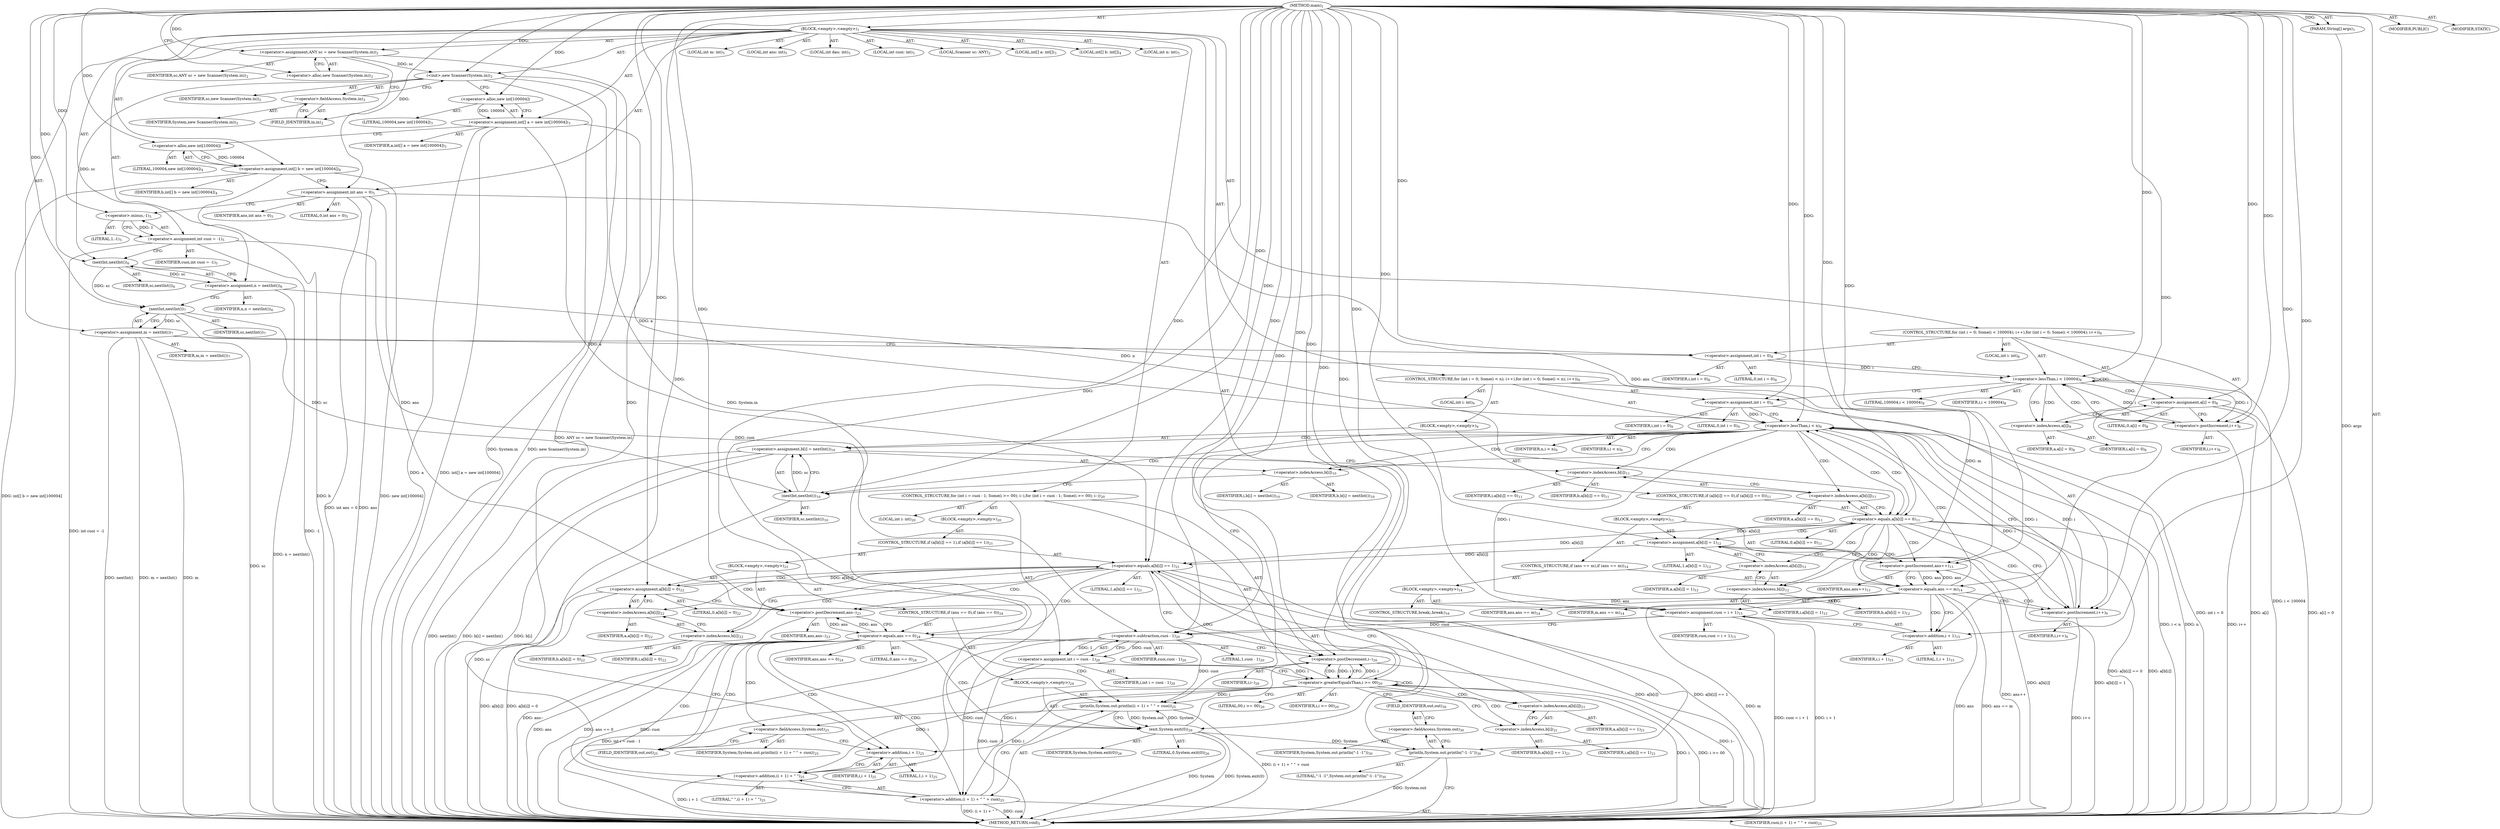 digraph "main" {  
"19" [label = <(METHOD,main)<SUB>1</SUB>> ]
"20" [label = <(PARAM,String[] args)<SUB>1</SUB>> ]
"21" [label = <(BLOCK,&lt;empty&gt;,&lt;empty&gt;)<SUB>1</SUB>> ]
"4" [label = <(LOCAL,Scanner sc: ANY)<SUB>2</SUB>> ]
"22" [label = <(&lt;operator&gt;.assignment,ANY sc = new Scanner(System.in))<SUB>2</SUB>> ]
"23" [label = <(IDENTIFIER,sc,ANY sc = new Scanner(System.in))<SUB>2</SUB>> ]
"24" [label = <(&lt;operator&gt;.alloc,new Scanner(System.in))<SUB>2</SUB>> ]
"25" [label = <(&lt;init&gt;,new Scanner(System.in))<SUB>2</SUB>> ]
"3" [label = <(IDENTIFIER,sc,new Scanner(System.in))<SUB>2</SUB>> ]
"26" [label = <(&lt;operator&gt;.fieldAccess,System.in)<SUB>2</SUB>> ]
"27" [label = <(IDENTIFIER,System,new Scanner(System.in))<SUB>2</SUB>> ]
"28" [label = <(FIELD_IDENTIFIER,in,in)<SUB>2</SUB>> ]
"29" [label = <(LOCAL,int[] a: int[])<SUB>3</SUB>> ]
"30" [label = <(&lt;operator&gt;.assignment,int[] a = new int[100004])<SUB>3</SUB>> ]
"31" [label = <(IDENTIFIER,a,int[] a = new int[100004])<SUB>3</SUB>> ]
"32" [label = <(&lt;operator&gt;.alloc,new int[100004])> ]
"33" [label = <(LITERAL,100004,new int[100004])<SUB>3</SUB>> ]
"34" [label = <(LOCAL,int[] b: int[])<SUB>4</SUB>> ]
"35" [label = <(&lt;operator&gt;.assignment,int[] b = new int[100004])<SUB>4</SUB>> ]
"36" [label = <(IDENTIFIER,b,int[] b = new int[100004])<SUB>4</SUB>> ]
"37" [label = <(&lt;operator&gt;.alloc,new int[100004])> ]
"38" [label = <(LITERAL,100004,new int[100004])<SUB>4</SUB>> ]
"39" [label = <(LOCAL,int n: int)<SUB>5</SUB>> ]
"40" [label = <(LOCAL,int m: int)<SUB>5</SUB>> ]
"41" [label = <(LOCAL,int ans: int)<SUB>5</SUB>> ]
"42" [label = <(LOCAL,int dau: int)<SUB>5</SUB>> ]
"43" [label = <(LOCAL,int cuoi: int)<SUB>5</SUB>> ]
"44" [label = <(&lt;operator&gt;.assignment,int ans = 0)<SUB>5</SUB>> ]
"45" [label = <(IDENTIFIER,ans,int ans = 0)<SUB>5</SUB>> ]
"46" [label = <(LITERAL,0,int ans = 0)<SUB>5</SUB>> ]
"47" [label = <(&lt;operator&gt;.assignment,int cuoi = -1)<SUB>5</SUB>> ]
"48" [label = <(IDENTIFIER,cuoi,int cuoi = -1)<SUB>5</SUB>> ]
"49" [label = <(&lt;operator&gt;.minus,-1)<SUB>5</SUB>> ]
"50" [label = <(LITERAL,1,-1)<SUB>5</SUB>> ]
"51" [label = <(&lt;operator&gt;.assignment,n = nextInt())<SUB>6</SUB>> ]
"52" [label = <(IDENTIFIER,n,n = nextInt())<SUB>6</SUB>> ]
"53" [label = <(nextInt,nextInt())<SUB>6</SUB>> ]
"54" [label = <(IDENTIFIER,sc,nextInt())<SUB>6</SUB>> ]
"55" [label = <(&lt;operator&gt;.assignment,m = nextInt())<SUB>7</SUB>> ]
"56" [label = <(IDENTIFIER,m,m = nextInt())<SUB>7</SUB>> ]
"57" [label = <(nextInt,nextInt())<SUB>7</SUB>> ]
"58" [label = <(IDENTIFIER,sc,nextInt())<SUB>7</SUB>> ]
"59" [label = <(CONTROL_STRUCTURE,for (int i = 0; Some(i &lt; 100004); i++),for (int i = 0; Some(i &lt; 100004); i++))<SUB>8</SUB>> ]
"60" [label = <(LOCAL,int i: int)<SUB>8</SUB>> ]
"61" [label = <(&lt;operator&gt;.assignment,int i = 0)<SUB>8</SUB>> ]
"62" [label = <(IDENTIFIER,i,int i = 0)<SUB>8</SUB>> ]
"63" [label = <(LITERAL,0,int i = 0)<SUB>8</SUB>> ]
"64" [label = <(&lt;operator&gt;.lessThan,i &lt; 100004)<SUB>8</SUB>> ]
"65" [label = <(IDENTIFIER,i,i &lt; 100004)<SUB>8</SUB>> ]
"66" [label = <(LITERAL,100004,i &lt; 100004)<SUB>8</SUB>> ]
"67" [label = <(&lt;operator&gt;.postIncrement,i++)<SUB>8</SUB>> ]
"68" [label = <(IDENTIFIER,i,i++)<SUB>8</SUB>> ]
"69" [label = <(&lt;operator&gt;.assignment,a[i] = 0)<SUB>8</SUB>> ]
"70" [label = <(&lt;operator&gt;.indexAccess,a[i])<SUB>8</SUB>> ]
"71" [label = <(IDENTIFIER,a,a[i] = 0)<SUB>8</SUB>> ]
"72" [label = <(IDENTIFIER,i,a[i] = 0)<SUB>8</SUB>> ]
"73" [label = <(LITERAL,0,a[i] = 0)<SUB>8</SUB>> ]
"74" [label = <(CONTROL_STRUCTURE,for (int i = 0; Some(i &lt; n); i++),for (int i = 0; Some(i &lt; n); i++))<SUB>9</SUB>> ]
"75" [label = <(LOCAL,int i: int)<SUB>9</SUB>> ]
"76" [label = <(&lt;operator&gt;.assignment,int i = 0)<SUB>9</SUB>> ]
"77" [label = <(IDENTIFIER,i,int i = 0)<SUB>9</SUB>> ]
"78" [label = <(LITERAL,0,int i = 0)<SUB>9</SUB>> ]
"79" [label = <(&lt;operator&gt;.lessThan,i &lt; n)<SUB>9</SUB>> ]
"80" [label = <(IDENTIFIER,i,i &lt; n)<SUB>9</SUB>> ]
"81" [label = <(IDENTIFIER,n,i &lt; n)<SUB>9</SUB>> ]
"82" [label = <(&lt;operator&gt;.postIncrement,i++)<SUB>9</SUB>> ]
"83" [label = <(IDENTIFIER,i,i++)<SUB>9</SUB>> ]
"84" [label = <(BLOCK,&lt;empty&gt;,&lt;empty&gt;)<SUB>9</SUB>> ]
"85" [label = <(&lt;operator&gt;.assignment,b[i] = nextInt())<SUB>10</SUB>> ]
"86" [label = <(&lt;operator&gt;.indexAccess,b[i])<SUB>10</SUB>> ]
"87" [label = <(IDENTIFIER,b,b[i] = nextInt())<SUB>10</SUB>> ]
"88" [label = <(IDENTIFIER,i,b[i] = nextInt())<SUB>10</SUB>> ]
"89" [label = <(nextInt,nextInt())<SUB>10</SUB>> ]
"90" [label = <(IDENTIFIER,sc,nextInt())<SUB>10</SUB>> ]
"91" [label = <(CONTROL_STRUCTURE,if (a[b[i]] == 0),if (a[b[i]] == 0))<SUB>11</SUB>> ]
"92" [label = <(&lt;operator&gt;.equals,a[b[i]] == 0)<SUB>11</SUB>> ]
"93" [label = <(&lt;operator&gt;.indexAccess,a[b[i]])<SUB>11</SUB>> ]
"94" [label = <(IDENTIFIER,a,a[b[i]] == 0)<SUB>11</SUB>> ]
"95" [label = <(&lt;operator&gt;.indexAccess,b[i])<SUB>11</SUB>> ]
"96" [label = <(IDENTIFIER,b,a[b[i]] == 0)<SUB>11</SUB>> ]
"97" [label = <(IDENTIFIER,i,a[b[i]] == 0)<SUB>11</SUB>> ]
"98" [label = <(LITERAL,0,a[b[i]] == 0)<SUB>11</SUB>> ]
"99" [label = <(BLOCK,&lt;empty&gt;,&lt;empty&gt;)<SUB>11</SUB>> ]
"100" [label = <(&lt;operator&gt;.assignment,a[b[i]] = 1)<SUB>12</SUB>> ]
"101" [label = <(&lt;operator&gt;.indexAccess,a[b[i]])<SUB>12</SUB>> ]
"102" [label = <(IDENTIFIER,a,a[b[i]] = 1)<SUB>12</SUB>> ]
"103" [label = <(&lt;operator&gt;.indexAccess,b[i])<SUB>12</SUB>> ]
"104" [label = <(IDENTIFIER,b,a[b[i]] = 1)<SUB>12</SUB>> ]
"105" [label = <(IDENTIFIER,i,a[b[i]] = 1)<SUB>12</SUB>> ]
"106" [label = <(LITERAL,1,a[b[i]] = 1)<SUB>12</SUB>> ]
"107" [label = <(&lt;operator&gt;.postIncrement,ans++)<SUB>13</SUB>> ]
"108" [label = <(IDENTIFIER,ans,ans++)<SUB>13</SUB>> ]
"109" [label = <(CONTROL_STRUCTURE,if (ans == m),if (ans == m))<SUB>14</SUB>> ]
"110" [label = <(&lt;operator&gt;.equals,ans == m)<SUB>14</SUB>> ]
"111" [label = <(IDENTIFIER,ans,ans == m)<SUB>14</SUB>> ]
"112" [label = <(IDENTIFIER,m,ans == m)<SUB>14</SUB>> ]
"113" [label = <(BLOCK,&lt;empty&gt;,&lt;empty&gt;)<SUB>14</SUB>> ]
"114" [label = <(&lt;operator&gt;.assignment,cuoi = i + 1)<SUB>15</SUB>> ]
"115" [label = <(IDENTIFIER,cuoi,cuoi = i + 1)<SUB>15</SUB>> ]
"116" [label = <(&lt;operator&gt;.addition,i + 1)<SUB>15</SUB>> ]
"117" [label = <(IDENTIFIER,i,i + 1)<SUB>15</SUB>> ]
"118" [label = <(LITERAL,1,i + 1)<SUB>15</SUB>> ]
"119" [label = <(CONTROL_STRUCTURE,break;,break;)<SUB>16</SUB>> ]
"120" [label = <(CONTROL_STRUCTURE,for (int i = cuoi - 1; Some(i &gt;= 00); i--),for (int i = cuoi - 1; Some(i &gt;= 00); i--))<SUB>20</SUB>> ]
"121" [label = <(LOCAL,int i: int)<SUB>20</SUB>> ]
"122" [label = <(&lt;operator&gt;.assignment,int i = cuoi - 1)<SUB>20</SUB>> ]
"123" [label = <(IDENTIFIER,i,int i = cuoi - 1)<SUB>20</SUB>> ]
"124" [label = <(&lt;operator&gt;.subtraction,cuoi - 1)<SUB>20</SUB>> ]
"125" [label = <(IDENTIFIER,cuoi,cuoi - 1)<SUB>20</SUB>> ]
"126" [label = <(LITERAL,1,cuoi - 1)<SUB>20</SUB>> ]
"127" [label = <(&lt;operator&gt;.greaterEqualsThan,i &gt;= 00)<SUB>20</SUB>> ]
"128" [label = <(IDENTIFIER,i,i &gt;= 00)<SUB>20</SUB>> ]
"129" [label = <(LITERAL,00,i &gt;= 00)<SUB>20</SUB>> ]
"130" [label = <(&lt;operator&gt;.postDecrement,i--)<SUB>20</SUB>> ]
"131" [label = <(IDENTIFIER,i,i--)<SUB>20</SUB>> ]
"132" [label = <(BLOCK,&lt;empty&gt;,&lt;empty&gt;)<SUB>20</SUB>> ]
"133" [label = <(CONTROL_STRUCTURE,if (a[b[i]] == 1),if (a[b[i]] == 1))<SUB>21</SUB>> ]
"134" [label = <(&lt;operator&gt;.equals,a[b[i]] == 1)<SUB>21</SUB>> ]
"135" [label = <(&lt;operator&gt;.indexAccess,a[b[i]])<SUB>21</SUB>> ]
"136" [label = <(IDENTIFIER,a,a[b[i]] == 1)<SUB>21</SUB>> ]
"137" [label = <(&lt;operator&gt;.indexAccess,b[i])<SUB>21</SUB>> ]
"138" [label = <(IDENTIFIER,b,a[b[i]] == 1)<SUB>21</SUB>> ]
"139" [label = <(IDENTIFIER,i,a[b[i]] == 1)<SUB>21</SUB>> ]
"140" [label = <(LITERAL,1,a[b[i]] == 1)<SUB>21</SUB>> ]
"141" [label = <(BLOCK,&lt;empty&gt;,&lt;empty&gt;)<SUB>21</SUB>> ]
"142" [label = <(&lt;operator&gt;.assignment,a[b[i]] = 0)<SUB>22</SUB>> ]
"143" [label = <(&lt;operator&gt;.indexAccess,a[b[i]])<SUB>22</SUB>> ]
"144" [label = <(IDENTIFIER,a,a[b[i]] = 0)<SUB>22</SUB>> ]
"145" [label = <(&lt;operator&gt;.indexAccess,b[i])<SUB>22</SUB>> ]
"146" [label = <(IDENTIFIER,b,a[b[i]] = 0)<SUB>22</SUB>> ]
"147" [label = <(IDENTIFIER,i,a[b[i]] = 0)<SUB>22</SUB>> ]
"148" [label = <(LITERAL,0,a[b[i]] = 0)<SUB>22</SUB>> ]
"149" [label = <(&lt;operator&gt;.postDecrement,ans--)<SUB>23</SUB>> ]
"150" [label = <(IDENTIFIER,ans,ans--)<SUB>23</SUB>> ]
"151" [label = <(CONTROL_STRUCTURE,if (ans == 0),if (ans == 0))<SUB>24</SUB>> ]
"152" [label = <(&lt;operator&gt;.equals,ans == 0)<SUB>24</SUB>> ]
"153" [label = <(IDENTIFIER,ans,ans == 0)<SUB>24</SUB>> ]
"154" [label = <(LITERAL,0,ans == 0)<SUB>24</SUB>> ]
"155" [label = <(BLOCK,&lt;empty&gt;,&lt;empty&gt;)<SUB>24</SUB>> ]
"156" [label = <(println,System.out.println((i + 1) + &quot; &quot; + cuoi))<SUB>25</SUB>> ]
"157" [label = <(&lt;operator&gt;.fieldAccess,System.out)<SUB>25</SUB>> ]
"158" [label = <(IDENTIFIER,System,System.out.println((i + 1) + &quot; &quot; + cuoi))<SUB>25</SUB>> ]
"159" [label = <(FIELD_IDENTIFIER,out,out)<SUB>25</SUB>> ]
"160" [label = <(&lt;operator&gt;.addition,(i + 1) + &quot; &quot; + cuoi)<SUB>25</SUB>> ]
"161" [label = <(&lt;operator&gt;.addition,(i + 1) + &quot; &quot;)<SUB>25</SUB>> ]
"162" [label = <(&lt;operator&gt;.addition,i + 1)<SUB>25</SUB>> ]
"163" [label = <(IDENTIFIER,i,i + 1)<SUB>25</SUB>> ]
"164" [label = <(LITERAL,1,i + 1)<SUB>25</SUB>> ]
"165" [label = <(LITERAL,&quot; &quot;,(i + 1) + &quot; &quot;)<SUB>25</SUB>> ]
"166" [label = <(IDENTIFIER,cuoi,(i + 1) + &quot; &quot; + cuoi)<SUB>25</SUB>> ]
"167" [label = <(exit,System.exit(0))<SUB>26</SUB>> ]
"168" [label = <(IDENTIFIER,System,System.exit(0))<SUB>26</SUB>> ]
"169" [label = <(LITERAL,0,System.exit(0))<SUB>26</SUB>> ]
"170" [label = <(println,System.out.println(&quot;-1 -1&quot;))<SUB>30</SUB>> ]
"171" [label = <(&lt;operator&gt;.fieldAccess,System.out)<SUB>30</SUB>> ]
"172" [label = <(IDENTIFIER,System,System.out.println(&quot;-1 -1&quot;))<SUB>30</SUB>> ]
"173" [label = <(FIELD_IDENTIFIER,out,out)<SUB>30</SUB>> ]
"174" [label = <(LITERAL,&quot;-1 -1&quot;,System.out.println(&quot;-1 -1&quot;))<SUB>30</SUB>> ]
"175" [label = <(MODIFIER,PUBLIC)> ]
"176" [label = <(MODIFIER,STATIC)> ]
"177" [label = <(METHOD_RETURN,void)<SUB>1</SUB>> ]
  "19" -> "20"  [ label = "AST: "] 
  "19" -> "21"  [ label = "AST: "] 
  "19" -> "175"  [ label = "AST: "] 
  "19" -> "176"  [ label = "AST: "] 
  "19" -> "177"  [ label = "AST: "] 
  "21" -> "4"  [ label = "AST: "] 
  "21" -> "22"  [ label = "AST: "] 
  "21" -> "25"  [ label = "AST: "] 
  "21" -> "29"  [ label = "AST: "] 
  "21" -> "30"  [ label = "AST: "] 
  "21" -> "34"  [ label = "AST: "] 
  "21" -> "35"  [ label = "AST: "] 
  "21" -> "39"  [ label = "AST: "] 
  "21" -> "40"  [ label = "AST: "] 
  "21" -> "41"  [ label = "AST: "] 
  "21" -> "42"  [ label = "AST: "] 
  "21" -> "43"  [ label = "AST: "] 
  "21" -> "44"  [ label = "AST: "] 
  "21" -> "47"  [ label = "AST: "] 
  "21" -> "51"  [ label = "AST: "] 
  "21" -> "55"  [ label = "AST: "] 
  "21" -> "59"  [ label = "AST: "] 
  "21" -> "74"  [ label = "AST: "] 
  "21" -> "120"  [ label = "AST: "] 
  "21" -> "170"  [ label = "AST: "] 
  "22" -> "23"  [ label = "AST: "] 
  "22" -> "24"  [ label = "AST: "] 
  "25" -> "3"  [ label = "AST: "] 
  "25" -> "26"  [ label = "AST: "] 
  "26" -> "27"  [ label = "AST: "] 
  "26" -> "28"  [ label = "AST: "] 
  "30" -> "31"  [ label = "AST: "] 
  "30" -> "32"  [ label = "AST: "] 
  "32" -> "33"  [ label = "AST: "] 
  "35" -> "36"  [ label = "AST: "] 
  "35" -> "37"  [ label = "AST: "] 
  "37" -> "38"  [ label = "AST: "] 
  "44" -> "45"  [ label = "AST: "] 
  "44" -> "46"  [ label = "AST: "] 
  "47" -> "48"  [ label = "AST: "] 
  "47" -> "49"  [ label = "AST: "] 
  "49" -> "50"  [ label = "AST: "] 
  "51" -> "52"  [ label = "AST: "] 
  "51" -> "53"  [ label = "AST: "] 
  "53" -> "54"  [ label = "AST: "] 
  "55" -> "56"  [ label = "AST: "] 
  "55" -> "57"  [ label = "AST: "] 
  "57" -> "58"  [ label = "AST: "] 
  "59" -> "60"  [ label = "AST: "] 
  "59" -> "61"  [ label = "AST: "] 
  "59" -> "64"  [ label = "AST: "] 
  "59" -> "67"  [ label = "AST: "] 
  "59" -> "69"  [ label = "AST: "] 
  "61" -> "62"  [ label = "AST: "] 
  "61" -> "63"  [ label = "AST: "] 
  "64" -> "65"  [ label = "AST: "] 
  "64" -> "66"  [ label = "AST: "] 
  "67" -> "68"  [ label = "AST: "] 
  "69" -> "70"  [ label = "AST: "] 
  "69" -> "73"  [ label = "AST: "] 
  "70" -> "71"  [ label = "AST: "] 
  "70" -> "72"  [ label = "AST: "] 
  "74" -> "75"  [ label = "AST: "] 
  "74" -> "76"  [ label = "AST: "] 
  "74" -> "79"  [ label = "AST: "] 
  "74" -> "82"  [ label = "AST: "] 
  "74" -> "84"  [ label = "AST: "] 
  "76" -> "77"  [ label = "AST: "] 
  "76" -> "78"  [ label = "AST: "] 
  "79" -> "80"  [ label = "AST: "] 
  "79" -> "81"  [ label = "AST: "] 
  "82" -> "83"  [ label = "AST: "] 
  "84" -> "85"  [ label = "AST: "] 
  "84" -> "91"  [ label = "AST: "] 
  "85" -> "86"  [ label = "AST: "] 
  "85" -> "89"  [ label = "AST: "] 
  "86" -> "87"  [ label = "AST: "] 
  "86" -> "88"  [ label = "AST: "] 
  "89" -> "90"  [ label = "AST: "] 
  "91" -> "92"  [ label = "AST: "] 
  "91" -> "99"  [ label = "AST: "] 
  "92" -> "93"  [ label = "AST: "] 
  "92" -> "98"  [ label = "AST: "] 
  "93" -> "94"  [ label = "AST: "] 
  "93" -> "95"  [ label = "AST: "] 
  "95" -> "96"  [ label = "AST: "] 
  "95" -> "97"  [ label = "AST: "] 
  "99" -> "100"  [ label = "AST: "] 
  "99" -> "107"  [ label = "AST: "] 
  "99" -> "109"  [ label = "AST: "] 
  "100" -> "101"  [ label = "AST: "] 
  "100" -> "106"  [ label = "AST: "] 
  "101" -> "102"  [ label = "AST: "] 
  "101" -> "103"  [ label = "AST: "] 
  "103" -> "104"  [ label = "AST: "] 
  "103" -> "105"  [ label = "AST: "] 
  "107" -> "108"  [ label = "AST: "] 
  "109" -> "110"  [ label = "AST: "] 
  "109" -> "113"  [ label = "AST: "] 
  "110" -> "111"  [ label = "AST: "] 
  "110" -> "112"  [ label = "AST: "] 
  "113" -> "114"  [ label = "AST: "] 
  "113" -> "119"  [ label = "AST: "] 
  "114" -> "115"  [ label = "AST: "] 
  "114" -> "116"  [ label = "AST: "] 
  "116" -> "117"  [ label = "AST: "] 
  "116" -> "118"  [ label = "AST: "] 
  "120" -> "121"  [ label = "AST: "] 
  "120" -> "122"  [ label = "AST: "] 
  "120" -> "127"  [ label = "AST: "] 
  "120" -> "130"  [ label = "AST: "] 
  "120" -> "132"  [ label = "AST: "] 
  "122" -> "123"  [ label = "AST: "] 
  "122" -> "124"  [ label = "AST: "] 
  "124" -> "125"  [ label = "AST: "] 
  "124" -> "126"  [ label = "AST: "] 
  "127" -> "128"  [ label = "AST: "] 
  "127" -> "129"  [ label = "AST: "] 
  "130" -> "131"  [ label = "AST: "] 
  "132" -> "133"  [ label = "AST: "] 
  "133" -> "134"  [ label = "AST: "] 
  "133" -> "141"  [ label = "AST: "] 
  "134" -> "135"  [ label = "AST: "] 
  "134" -> "140"  [ label = "AST: "] 
  "135" -> "136"  [ label = "AST: "] 
  "135" -> "137"  [ label = "AST: "] 
  "137" -> "138"  [ label = "AST: "] 
  "137" -> "139"  [ label = "AST: "] 
  "141" -> "142"  [ label = "AST: "] 
  "141" -> "149"  [ label = "AST: "] 
  "141" -> "151"  [ label = "AST: "] 
  "142" -> "143"  [ label = "AST: "] 
  "142" -> "148"  [ label = "AST: "] 
  "143" -> "144"  [ label = "AST: "] 
  "143" -> "145"  [ label = "AST: "] 
  "145" -> "146"  [ label = "AST: "] 
  "145" -> "147"  [ label = "AST: "] 
  "149" -> "150"  [ label = "AST: "] 
  "151" -> "152"  [ label = "AST: "] 
  "151" -> "155"  [ label = "AST: "] 
  "152" -> "153"  [ label = "AST: "] 
  "152" -> "154"  [ label = "AST: "] 
  "155" -> "156"  [ label = "AST: "] 
  "155" -> "167"  [ label = "AST: "] 
  "156" -> "157"  [ label = "AST: "] 
  "156" -> "160"  [ label = "AST: "] 
  "157" -> "158"  [ label = "AST: "] 
  "157" -> "159"  [ label = "AST: "] 
  "160" -> "161"  [ label = "AST: "] 
  "160" -> "166"  [ label = "AST: "] 
  "161" -> "162"  [ label = "AST: "] 
  "161" -> "165"  [ label = "AST: "] 
  "162" -> "163"  [ label = "AST: "] 
  "162" -> "164"  [ label = "AST: "] 
  "167" -> "168"  [ label = "AST: "] 
  "167" -> "169"  [ label = "AST: "] 
  "170" -> "171"  [ label = "AST: "] 
  "170" -> "174"  [ label = "AST: "] 
  "171" -> "172"  [ label = "AST: "] 
  "171" -> "173"  [ label = "AST: "] 
  "22" -> "28"  [ label = "CFG: "] 
  "25" -> "32"  [ label = "CFG: "] 
  "30" -> "37"  [ label = "CFG: "] 
  "35" -> "44"  [ label = "CFG: "] 
  "44" -> "49"  [ label = "CFG: "] 
  "47" -> "53"  [ label = "CFG: "] 
  "51" -> "57"  [ label = "CFG: "] 
  "55" -> "61"  [ label = "CFG: "] 
  "170" -> "177"  [ label = "CFG: "] 
  "24" -> "22"  [ label = "CFG: "] 
  "26" -> "25"  [ label = "CFG: "] 
  "32" -> "30"  [ label = "CFG: "] 
  "37" -> "35"  [ label = "CFG: "] 
  "49" -> "47"  [ label = "CFG: "] 
  "53" -> "51"  [ label = "CFG: "] 
  "57" -> "55"  [ label = "CFG: "] 
  "61" -> "64"  [ label = "CFG: "] 
  "64" -> "70"  [ label = "CFG: "] 
  "64" -> "76"  [ label = "CFG: "] 
  "67" -> "64"  [ label = "CFG: "] 
  "69" -> "67"  [ label = "CFG: "] 
  "76" -> "79"  [ label = "CFG: "] 
  "79" -> "86"  [ label = "CFG: "] 
  "79" -> "124"  [ label = "CFG: "] 
  "82" -> "79"  [ label = "CFG: "] 
  "122" -> "127"  [ label = "CFG: "] 
  "127" -> "137"  [ label = "CFG: "] 
  "127" -> "173"  [ label = "CFG: "] 
  "130" -> "127"  [ label = "CFG: "] 
  "171" -> "170"  [ label = "CFG: "] 
  "28" -> "26"  [ label = "CFG: "] 
  "70" -> "69"  [ label = "CFG: "] 
  "85" -> "95"  [ label = "CFG: "] 
  "124" -> "122"  [ label = "CFG: "] 
  "173" -> "171"  [ label = "CFG: "] 
  "86" -> "89"  [ label = "CFG: "] 
  "89" -> "85"  [ label = "CFG: "] 
  "92" -> "103"  [ label = "CFG: "] 
  "92" -> "82"  [ label = "CFG: "] 
  "134" -> "145"  [ label = "CFG: "] 
  "134" -> "130"  [ label = "CFG: "] 
  "93" -> "92"  [ label = "CFG: "] 
  "100" -> "107"  [ label = "CFG: "] 
  "107" -> "110"  [ label = "CFG: "] 
  "135" -> "134"  [ label = "CFG: "] 
  "142" -> "149"  [ label = "CFG: "] 
  "149" -> "152"  [ label = "CFG: "] 
  "95" -> "93"  [ label = "CFG: "] 
  "101" -> "100"  [ label = "CFG: "] 
  "110" -> "116"  [ label = "CFG: "] 
  "110" -> "82"  [ label = "CFG: "] 
  "137" -> "135"  [ label = "CFG: "] 
  "143" -> "142"  [ label = "CFG: "] 
  "152" -> "159"  [ label = "CFG: "] 
  "152" -> "130"  [ label = "CFG: "] 
  "103" -> "101"  [ label = "CFG: "] 
  "114" -> "124"  [ label = "CFG: "] 
  "145" -> "143"  [ label = "CFG: "] 
  "156" -> "167"  [ label = "CFG: "] 
  "167" -> "130"  [ label = "CFG: "] 
  "116" -> "114"  [ label = "CFG: "] 
  "157" -> "162"  [ label = "CFG: "] 
  "160" -> "156"  [ label = "CFG: "] 
  "159" -> "157"  [ label = "CFG: "] 
  "161" -> "160"  [ label = "CFG: "] 
  "162" -> "161"  [ label = "CFG: "] 
  "19" -> "24"  [ label = "CFG: "] 
  "20" -> "177"  [ label = "DDG: args"] 
  "22" -> "177"  [ label = "DDG: ANY sc = new Scanner(System.in)"] 
  "25" -> "177"  [ label = "DDG: System.in"] 
  "25" -> "177"  [ label = "DDG: new Scanner(System.in)"] 
  "30" -> "177"  [ label = "DDG: a"] 
  "30" -> "177"  [ label = "DDG: int[] a = new int[100004]"] 
  "35" -> "177"  [ label = "DDG: b"] 
  "35" -> "177"  [ label = "DDG: new int[100004]"] 
  "35" -> "177"  [ label = "DDG: int[] b = new int[100004]"] 
  "44" -> "177"  [ label = "DDG: ans"] 
  "44" -> "177"  [ label = "DDG: int ans = 0"] 
  "47" -> "177"  [ label = "DDG: -1"] 
  "47" -> "177"  [ label = "DDG: int cuoi = -1"] 
  "51" -> "177"  [ label = "DDG: n = nextInt()"] 
  "55" -> "177"  [ label = "DDG: m"] 
  "57" -> "177"  [ label = "DDG: sc"] 
  "55" -> "177"  [ label = "DDG: nextInt()"] 
  "55" -> "177"  [ label = "DDG: m = nextInt()"] 
  "64" -> "177"  [ label = "DDG: i &lt; 100004"] 
  "76" -> "177"  [ label = "DDG: int i = 0"] 
  "79" -> "177"  [ label = "DDG: n"] 
  "79" -> "177"  [ label = "DDG: i &lt; n"] 
  "85" -> "177"  [ label = "DDG: b[i]"] 
  "89" -> "177"  [ label = "DDG: sc"] 
  "85" -> "177"  [ label = "DDG: nextInt()"] 
  "85" -> "177"  [ label = "DDG: b[i] = nextInt()"] 
  "92" -> "177"  [ label = "DDG: a[b[i]]"] 
  "92" -> "177"  [ label = "DDG: a[b[i]] == 0"] 
  "100" -> "177"  [ label = "DDG: a[b[i]]"] 
  "100" -> "177"  [ label = "DDG: a[b[i]] = 1"] 
  "107" -> "177"  [ label = "DDG: ans++"] 
  "110" -> "177"  [ label = "DDG: ans"] 
  "110" -> "177"  [ label = "DDG: m"] 
  "110" -> "177"  [ label = "DDG: ans == m"] 
  "82" -> "177"  [ label = "DDG: i++"] 
  "114" -> "177"  [ label = "DDG: i + 1"] 
  "114" -> "177"  [ label = "DDG: cuoi = i + 1"] 
  "124" -> "177"  [ label = "DDG: cuoi"] 
  "122" -> "177"  [ label = "DDG: cuoi - 1"] 
  "122" -> "177"  [ label = "DDG: int i = cuoi - 1"] 
  "127" -> "177"  [ label = "DDG: i"] 
  "127" -> "177"  [ label = "DDG: i &gt;= 00"] 
  "170" -> "177"  [ label = "DDG: System.out"] 
  "134" -> "177"  [ label = "DDG: a[b[i]]"] 
  "134" -> "177"  [ label = "DDG: a[b[i]] == 1"] 
  "142" -> "177"  [ label = "DDG: a[b[i]]"] 
  "142" -> "177"  [ label = "DDG: a[b[i]] = 0"] 
  "149" -> "177"  [ label = "DDG: ans--"] 
  "152" -> "177"  [ label = "DDG: ans"] 
  "152" -> "177"  [ label = "DDG: ans == 0"] 
  "161" -> "177"  [ label = "DDG: i + 1"] 
  "160" -> "177"  [ label = "DDG: (i + 1) + &quot; &quot;"] 
  "160" -> "177"  [ label = "DDG: cuoi"] 
  "156" -> "177"  [ label = "DDG: (i + 1) + &quot; &quot; + cuoi"] 
  "167" -> "177"  [ label = "DDG: System"] 
  "167" -> "177"  [ label = "DDG: System.exit(0)"] 
  "130" -> "177"  [ label = "DDG: i--"] 
  "69" -> "177"  [ label = "DDG: a[i]"] 
  "69" -> "177"  [ label = "DDG: a[i] = 0"] 
  "67" -> "177"  [ label = "DDG: i++"] 
  "19" -> "20"  [ label = "DDG: "] 
  "19" -> "22"  [ label = "DDG: "] 
  "32" -> "30"  [ label = "DDG: 100004"] 
  "37" -> "35"  [ label = "DDG: 100004"] 
  "19" -> "44"  [ label = "DDG: "] 
  "49" -> "47"  [ label = "DDG: 1"] 
  "53" -> "51"  [ label = "DDG: sc"] 
  "57" -> "55"  [ label = "DDG: sc"] 
  "22" -> "25"  [ label = "DDG: sc"] 
  "19" -> "25"  [ label = "DDG: "] 
  "19" -> "61"  [ label = "DDG: "] 
  "19" -> "69"  [ label = "DDG: "] 
  "19" -> "76"  [ label = "DDG: "] 
  "124" -> "122"  [ label = "DDG: cuoi"] 
  "124" -> "122"  [ label = "DDG: 1"] 
  "167" -> "170"  [ label = "DDG: System"] 
  "19" -> "170"  [ label = "DDG: "] 
  "19" -> "32"  [ label = "DDG: "] 
  "19" -> "37"  [ label = "DDG: "] 
  "19" -> "49"  [ label = "DDG: "] 
  "25" -> "53"  [ label = "DDG: sc"] 
  "19" -> "53"  [ label = "DDG: "] 
  "53" -> "57"  [ label = "DDG: sc"] 
  "19" -> "57"  [ label = "DDG: "] 
  "61" -> "64"  [ label = "DDG: i"] 
  "67" -> "64"  [ label = "DDG: i"] 
  "19" -> "64"  [ label = "DDG: "] 
  "64" -> "67"  [ label = "DDG: i"] 
  "19" -> "67"  [ label = "DDG: "] 
  "76" -> "79"  [ label = "DDG: i"] 
  "82" -> "79"  [ label = "DDG: i"] 
  "19" -> "79"  [ label = "DDG: "] 
  "51" -> "79"  [ label = "DDG: n"] 
  "79" -> "82"  [ label = "DDG: i"] 
  "19" -> "82"  [ label = "DDG: "] 
  "89" -> "85"  [ label = "DDG: sc"] 
  "122" -> "127"  [ label = "DDG: i"] 
  "130" -> "127"  [ label = "DDG: i"] 
  "19" -> "127"  [ label = "DDG: "] 
  "127" -> "130"  [ label = "DDG: i"] 
  "19" -> "130"  [ label = "DDG: "] 
  "47" -> "124"  [ label = "DDG: cuoi"] 
  "114" -> "124"  [ label = "DDG: cuoi"] 
  "19" -> "124"  [ label = "DDG: "] 
  "57" -> "89"  [ label = "DDG: sc"] 
  "19" -> "89"  [ label = "DDG: "] 
  "30" -> "92"  [ label = "DDG: a"] 
  "100" -> "92"  [ label = "DDG: a[b[i]]"] 
  "19" -> "92"  [ label = "DDG: "] 
  "19" -> "100"  [ label = "DDG: "] 
  "30" -> "134"  [ label = "DDG: a"] 
  "92" -> "134"  [ label = "DDG: a[b[i]]"] 
  "100" -> "134"  [ label = "DDG: a[b[i]]"] 
  "142" -> "134"  [ label = "DDG: a[b[i]]"] 
  "19" -> "134"  [ label = "DDG: "] 
  "19" -> "142"  [ label = "DDG: "] 
  "44" -> "107"  [ label = "DDG: ans"] 
  "110" -> "107"  [ label = "DDG: ans"] 
  "19" -> "107"  [ label = "DDG: "] 
  "44" -> "149"  [ label = "DDG: ans"] 
  "110" -> "149"  [ label = "DDG: ans"] 
  "152" -> "149"  [ label = "DDG: ans"] 
  "19" -> "149"  [ label = "DDG: "] 
  "107" -> "110"  [ label = "DDG: ans"] 
  "19" -> "110"  [ label = "DDG: "] 
  "55" -> "110"  [ label = "DDG: m"] 
  "79" -> "114"  [ label = "DDG: i"] 
  "19" -> "114"  [ label = "DDG: "] 
  "149" -> "152"  [ label = "DDG: ans"] 
  "19" -> "152"  [ label = "DDG: "] 
  "167" -> "156"  [ label = "DDG: System"] 
  "127" -> "156"  [ label = "DDG: i"] 
  "19" -> "156"  [ label = "DDG: "] 
  "124" -> "156"  [ label = "DDG: cuoi"] 
  "25" -> "167"  [ label = "DDG: System.in"] 
  "156" -> "167"  [ label = "DDG: System.out"] 
  "19" -> "167"  [ label = "DDG: "] 
  "79" -> "116"  [ label = "DDG: i"] 
  "19" -> "116"  [ label = "DDG: "] 
  "127" -> "160"  [ label = "DDG: i"] 
  "19" -> "160"  [ label = "DDG: "] 
  "124" -> "160"  [ label = "DDG: cuoi"] 
  "127" -> "161"  [ label = "DDG: i"] 
  "19" -> "161"  [ label = "DDG: "] 
  "127" -> "162"  [ label = "DDG: i"] 
  "19" -> "162"  [ label = "DDG: "] 
  "64" -> "64"  [ label = "CDG: "] 
  "64" -> "69"  [ label = "CDG: "] 
  "64" -> "67"  [ label = "CDG: "] 
  "64" -> "70"  [ label = "CDG: "] 
  "79" -> "89"  [ label = "CDG: "] 
  "79" -> "85"  [ label = "CDG: "] 
  "79" -> "95"  [ label = "CDG: "] 
  "79" -> "92"  [ label = "CDG: "] 
  "79" -> "93"  [ label = "CDG: "] 
  "79" -> "86"  [ label = "CDG: "] 
  "127" -> "134"  [ label = "CDG: "] 
  "127" -> "137"  [ label = "CDG: "] 
  "127" -> "130"  [ label = "CDG: "] 
  "127" -> "135"  [ label = "CDG: "] 
  "127" -> "127"  [ label = "CDG: "] 
  "92" -> "107"  [ label = "CDG: "] 
  "92" -> "103"  [ label = "CDG: "] 
  "92" -> "82"  [ label = "CDG: "] 
  "92" -> "101"  [ label = "CDG: "] 
  "92" -> "79"  [ label = "CDG: "] 
  "92" -> "100"  [ label = "CDG: "] 
  "92" -> "110"  [ label = "CDG: "] 
  "134" -> "145"  [ label = "CDG: "] 
  "134" -> "149"  [ label = "CDG: "] 
  "134" -> "142"  [ label = "CDG: "] 
  "134" -> "143"  [ label = "CDG: "] 
  "134" -> "152"  [ label = "CDG: "] 
  "110" -> "116"  [ label = "CDG: "] 
  "110" -> "114"  [ label = "CDG: "] 
  "110" -> "82"  [ label = "CDG: "] 
  "110" -> "79"  [ label = "CDG: "] 
  "152" -> "160"  [ label = "CDG: "] 
  "152" -> "167"  [ label = "CDG: "] 
  "152" -> "161"  [ label = "CDG: "] 
  "152" -> "162"  [ label = "CDG: "] 
  "152" -> "157"  [ label = "CDG: "] 
  "152" -> "159"  [ label = "CDG: "] 
  "152" -> "156"  [ label = "CDG: "] 
}
